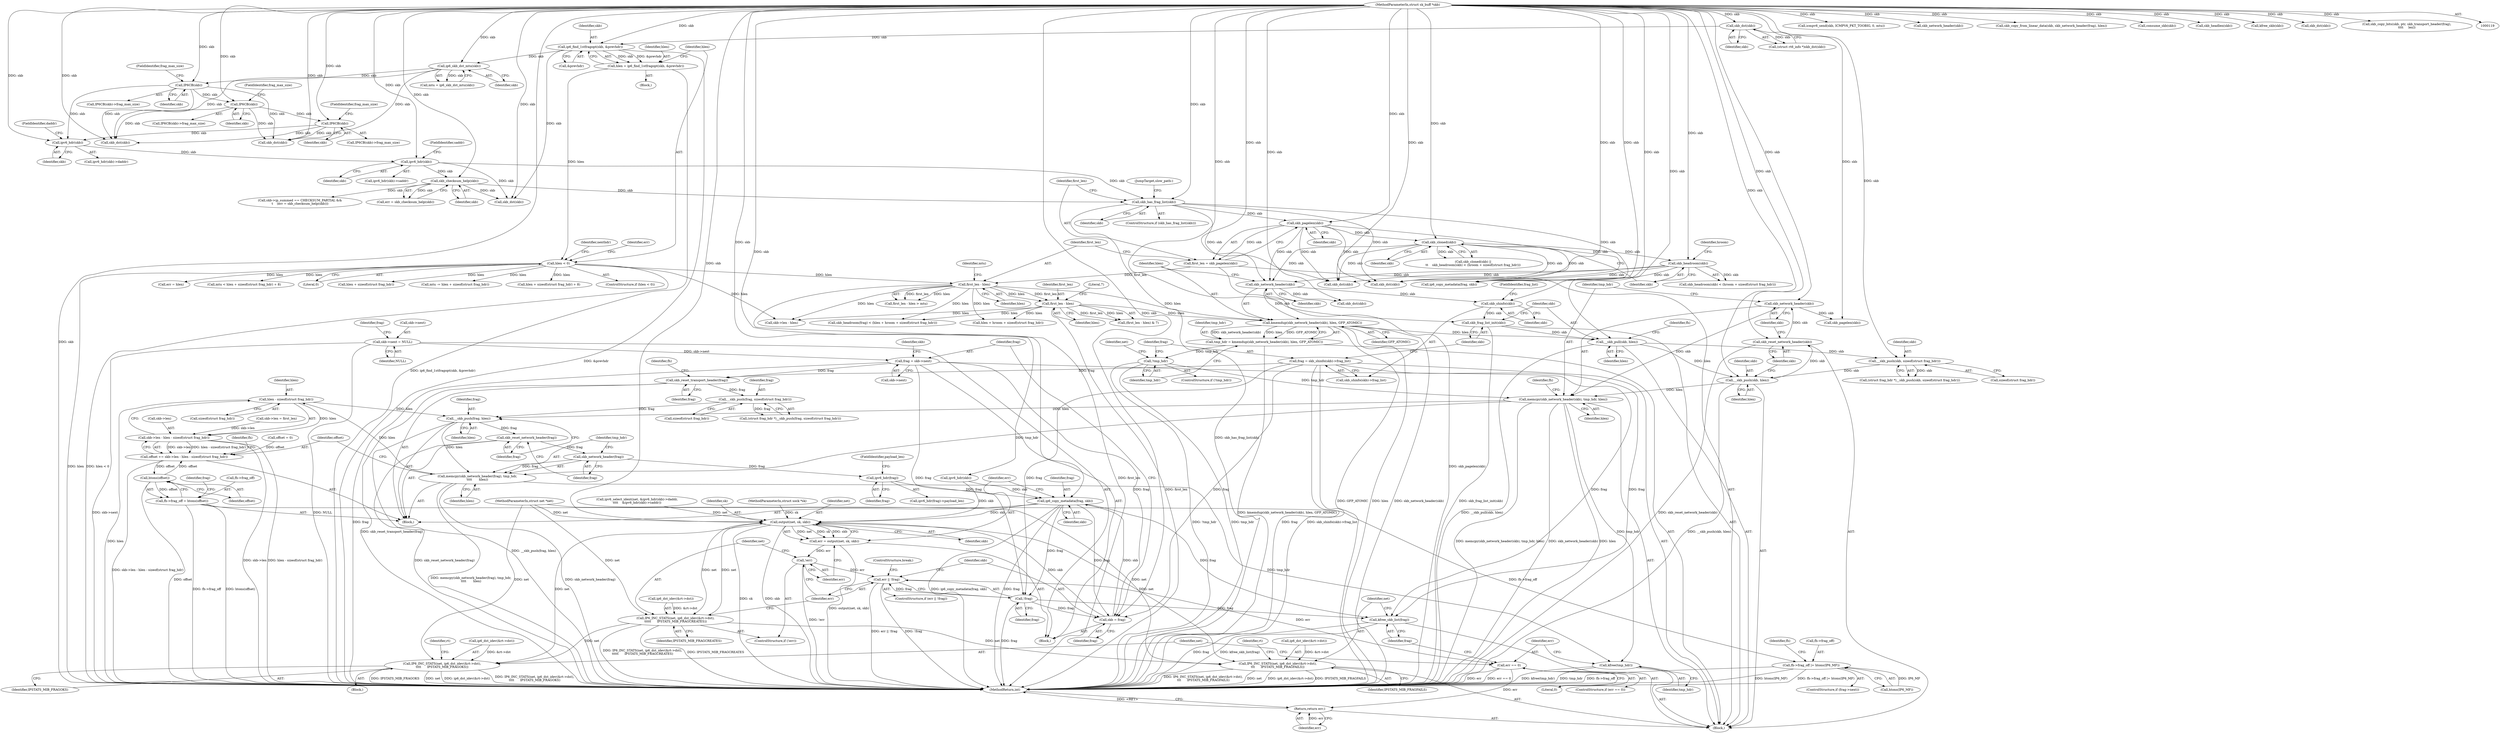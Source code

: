 digraph "0_linux_2423496af35d94a87156b063ea5cedffc10a70a1_0@API" {
"1000546" [label="(Call,hlen - sizeof(struct frag_hdr))"];
"1000535" [label="(Call,memcpy(skb_network_header(frag), tmp_hdr,\n\t\t\t\t       hlen))"];
"1000536" [label="(Call,skb_network_header(frag))"];
"1000533" [label="(Call,skb_reset_network_header(frag))"];
"1000530" [label="(Call,__skb_push(frag, hlen))"];
"1000526" [label="(Call,__skb_push(frag, sizeof(struct frag_hdr)))"];
"1000520" [label="(Call,skb_reset_transport_header(frag))"];
"1000622" [label="(Call,frag = skb->next)"];
"1000627" [label="(Call,skb->next = NULL)"];
"1000428" [label="(Call,frag = skb_shinfo(skb)->frag_list)"];
"1000546" [label="(Call,hlen - sizeof(struct frag_hdr))"];
"1000452" [label="(Call,memcpy(skb_network_header(skb), tmp_hdr, hlen))"];
"1000453" [label="(Call,skb_network_header(skb))"];
"1000450" [label="(Call,skb_reset_network_header(skb))"];
"1000447" [label="(Call,__skb_push(skb, hlen))"];
"1000443" [label="(Call,__skb_push(skb, sizeof(struct frag_hdr)))"];
"1000436" [label="(Call,__skb_pull(skb, hlen))"];
"1000434" [label="(Call,skb_frag_list_init(skb))"];
"1000431" [label="(Call,skb_shinfo(skb))"];
"1000409" [label="(Call,skb_network_header(skb))"];
"1000309" [label="(Call,skb_pagelen(skb))"];
"1000303" [label="(Call,skb_has_frag_list(skb))"];
"1000291" [label="(Call,skb_checksum_help(skb))"];
"1000279" [label="(Call,ipv6_hdr(skb))"];
"1000274" [label="(Call,ipv6_hdr(skb))"];
"1000224" [label="(Call,IP6CB(skb))"];
"1000216" [label="(Call,IP6CB(skb))"];
"1000209" [label="(Call,IP6CB(skb))"];
"1000192" [label="(Call,ip6_skb_dst_mtu(skb))"];
"1000173" [label="(Call,ip6_find_1stfragopt(skb, &prevhdr))"];
"1000131" [label="(Call,skb_dst(skb))"];
"1000122" [label="(MethodParameterIn,struct sk_buff *skb)"];
"1000329" [label="(Call,skb_headroom(skb))"];
"1000326" [label="(Call,skb_cloned(skb))"];
"1000408" [label="(Call,kmemdup(skb_network_header(skb), hlen, GFP_ATOMIC))"];
"1000321" [label="(Call,first_len - hlen)"];
"1000315" [label="(Call,first_len - hlen)"];
"1000307" [label="(Call,first_len = skb_pagelen(skb))"];
"1000178" [label="(Call,hlen < 0)"];
"1000171" [label="(Call,hlen = ip6_find_1stfragopt(skb, &prevhdr))"];
"1000414" [label="(Call,!tmp_hdr)"];
"1000406" [label="(Call,tmp_hdr = kmemdup(skb_network_header(skb), hlen, GFP_ATOMIC))"];
"1000542" [label="(Call,skb->len - hlen - sizeof(struct frag_hdr))"];
"1000540" [label="(Call,offset += skb->len - hlen - sizeof(struct frag_hdr))"];
"1000564" [label="(Call,htons(offset))"];
"1000560" [label="(Call,fh->frag_off = htons(offset))"];
"1000570" [label="(Call,fh->frag_off |= htons(IP6_MF))"];
"1000632" [label="(Call,kfree(tmp_hdr))"];
"1000583" [label="(Call,ipv6_hdr(frag))"];
"1000593" [label="(Call,ip6_copy_metadata(frag, skb))"];
"1000598" [label="(Call,output(net, sk, skb))"];
"1000596" [label="(Call,err = output(net, sk, skb))"];
"1000603" [label="(Call,!err)"];
"1000614" [label="(Call,err || !frag)"];
"1000635" [label="(Call,err == 0)"];
"1000663" [label="(Return,return err;)"];
"1000605" [label="(Call,IP6_INC_STATS(net, ip6_dst_idev(&rt->dst),\n\t\t\t\t\t      IPSTATS_MIB_FRAGCREATES))"];
"1000639" [label="(Call,IP6_INC_STATS(net, ip6_dst_idev(&rt->dst),\n\t\t\t\t      IPSTATS_MIB_FRAGOKS))"];
"1000653" [label="(Call,IP6_INC_STATS(net, ip6_dst_idev(&rt->dst),\n\t\t\t      IPSTATS_MIB_FRAGFAILS))"];
"1000616" [label="(Call,!frag)"];
"1000619" [label="(Call,skb = frag)"];
"1000651" [label="(Call,kfree_skb_list(frag))"];
"1000432" [label="(Identifier,skb)"];
"1000120" [label="(MethodParameterIn,struct net *net)"];
"1000490" [label="(Call,skb->len = first_len)"];
"1000433" [label="(FieldIdentifier,frag_list)"];
"1000307" [label="(Call,first_len = skb_pagelen(skb))"];
"1000171" [label="(Call,hlen = ip6_find_1stfragopt(skb, &prevhdr))"];
"1000605" [label="(Call,IP6_INC_STATS(net, ip6_dst_idev(&rt->dst),\n\t\t\t\t\t      IPSTATS_MIB_FRAGCREATES))"];
"1000193" [label="(Identifier,skb)"];
"1000638" [label="(Block,)"];
"1000129" [label="(Call,(struct rt6_info *)skb_dst(skb))"];
"1000324" [label="(Literal,7)"];
"1000621" [label="(Identifier,frag)"];
"1000689" [label="(JumpTarget,slow_path:)"];
"1000330" [label="(Identifier,skb)"];
"1000327" [label="(Identifier,skb)"];
"1000606" [label="(Identifier,net)"];
"1000440" [label="(Identifier,fh)"];
"1000302" [label="(ControlStructure,if (skb_has_frag_list(skb)))"];
"1000634" [label="(ControlStructure,if (err == 0))"];
"1000640" [label="(Identifier,net)"];
"1000564" [label="(Call,htons(offset))"];
"1000532" [label="(Identifier,hlen)"];
"1000448" [label="(Identifier,skb)"];
"1000541" [label="(Identifier,offset)"];
"1000537" [label="(Identifier,frag)"];
"1000624" [label="(Call,skb->next)"];
"1000223" [label="(Call,IP6CB(skb)->frag_max_size)"];
"1000218" [label="(FieldIdentifier,frag_max_size)"];
"1000210" [label="(Identifier,skb)"];
"1000932" [label="(Call,icmpv6_send(skb, ICMPV6_PKT_TOOBIG, 0, mtu))"];
"1000406" [label="(Call,tmp_hdr = kmemdup(skb_network_header(skb), hlen, GFP_ATOMIC))"];
"1000415" [label="(Identifier,tmp_hdr)"];
"1000566" [label="(ControlStructure,if (frag->next))"];
"1000431" [label="(Call,skb_shinfo(skb))"];
"1000262" [label="(Call,mtu -= hlen + sizeof(struct frag_hdr))"];
"1000528" [label="(Call,sizeof(struct frag_hdr))"];
"1000255" [label="(Call,hlen + sizeof(struct frag_hdr) + 8)"];
"1000531" [label="(Identifier,frag)"];
"1000523" [label="(Identifier,fh)"];
"1000561" [label="(Call,fh->frag_off)"];
"1000820" [label="(Call,skb_network_header(skb))"];
"1000454" [label="(Identifier,skb)"];
"1000187" [label="(Identifier,nexthdr)"];
"1000636" [label="(Identifier,err)"];
"1000183" [label="(Identifier,err)"];
"1000328" [label="(Call,skb_headroom(skb) < (hroom + sizeof(struct frag_hdr)))"];
"1000807" [label="(Call,skb_copy_from_linear_data(skb, skb_network_header(frag), hlen))"];
"1000354" [label="(Call,skb_headroom(frag) < (hlen + hroom + sizeof(struct frag_hdr)))"];
"1000601" [label="(Identifier,skb)"];
"1000326" [label="(Call,skb_cloned(skb))"];
"1000434" [label="(Call,skb_frag_list_init(skb))"];
"1000538" [label="(Identifier,tmp_hdr)"];
"1000225" [label="(Identifier,skb)"];
"1000527" [label="(Identifier,frag)"];
"1000321" [label="(Call,first_len - hlen)"];
"1000314" [label="(Call,first_len - hlen > mtu)"];
"1000172" [label="(Identifier,hlen)"];
"1000568" [label="(Identifier,frag)"];
"1000215" [label="(Call,IP6CB(skb)->frag_max_size)"];
"1000584" [label="(Identifier,frag)"];
"1000603" [label="(Call,!err)"];
"1000409" [label="(Call,skb_network_header(skb))"];
"1000281" [label="(FieldIdentifier,saddr)"];
"1000320" [label="(Call,(first_len - hlen) & 7)"];
"1000413" [label="(ControlStructure,if (!tmp_hdr))"];
"1000274" [label="(Call,ipv6_hdr(skb))"];
"1000217" [label="(Identifier,skb)"];
"1000600" [label="(Identifier,sk)"];
"1000174" [label="(Identifier,skb)"];
"1000635" [label="(Call,err == 0)"];
"1000641" [label="(Call,ip6_dst_idev(&rt->dst))"];
"1000629" [label="(Identifier,skb)"];
"1000318" [label="(Identifier,mtu)"];
"1000124" [label="(Block,)"];
"1000452" [label="(Call,memcpy(skb_network_header(skb), tmp_hdr, hlen))"];
"1000596" [label="(Call,err = output(net, sk, skb))"];
"1000536" [label="(Call,skb_network_header(frag))"];
"1000435" [label="(Identifier,skb)"];
"1000450" [label="(Call,skb_reset_network_header(skb))"];
"1000903" [label="(Call,skb_dst(skb))"];
"1000273" [label="(Call,ipv6_hdr(skb)->daddr)"];
"1000449" [label="(Identifier,hlen)"];
"1000323" [label="(Identifier,hlen)"];
"1000414" [label="(Call,!tmp_hdr)"];
"1000122" [label="(MethodParameterIn,struct sk_buff *skb)"];
"1000224" [label="(Call,IP6CB(skb))"];
"1000662" [label="(Identifier,rt)"];
"1000543" [label="(Call,skb->len)"];
"1000513" [label="(Identifier,frag)"];
"1000408" [label="(Call,kmemdup(skb_network_header(skb), hlen, GFP_ATOMIC))"];
"1000175" [label="(Call,&prevhdr)"];
"1000929" [label="(Call,skb_dst(skb))"];
"1000178" [label="(Call,hlen < 0)"];
"1000552" [label="(Identifier,fh)"];
"1000304" [label="(Identifier,skb)"];
"1000633" [label="(Identifier,tmp_hdr)"];
"1000597" [label="(Identifier,err)"];
"1000548" [label="(Call,sizeof(struct frag_hdr))"];
"1000762" [label="(Call,ip6_copy_metadata(frag, skb))"];
"1000292" [label="(Identifier,skb)"];
"1000754" [label="(Call,skb_dst(skb))"];
"1000578" [label="(Identifier,fh)"];
"1000275" [label="(Identifier,skb)"];
"1000270" [label="(Call,ipv6_select_ident(net, &ipv6_hdr(skb)->daddr,\n\t\t\t\t    &ipv6_hdr(skb)->saddr))"];
"1000535" [label="(Call,memcpy(skb_network_header(frag), tmp_hdr,\n\t\t\t\t       hlen))"];
"1000526" [label="(Call,__skb_push(frag, sizeof(struct frag_hdr)))"];
"1000521" [label="(Identifier,frag)"];
"1000646" [label="(Identifier,IPSTATS_MIB_FRAGOKS)"];
"1000654" [label="(Identifier,net)"];
"1000520" [label="(Call,skb_reset_transport_header(frag))"];
"1000546" [label="(Call,hlen - sizeof(struct frag_hdr))"];
"1000637" [label="(Literal,0)"];
"1000639" [label="(Call,IP6_INC_STATS(net, ip6_dst_idev(&rt->dst),\n\t\t\t\t      IPSTATS_MIB_FRAGOKS))"];
"1000613" [label="(ControlStructure,if (err || !frag))"];
"1000173" [label="(Call,ip6_find_1stfragopt(skb, &prevhdr))"];
"1000628" [label="(Call,skb->next)"];
"1000437" [label="(Identifier,skb)"];
"1000511" [label="(Block,)"];
"1000648" [label="(Identifier,rt)"];
"1000945" [label="(Call,skb_dst(skb))"];
"1000428" [label="(Call,frag = skb_shinfo(skb)->frag_list)"];
"1000357" [label="(Call,hlen + hroom + sizeof(struct frag_hdr))"];
"1000322" [label="(Identifier,first_len)"];
"1000315" [label="(Call,first_len - hlen)"];
"1000280" [label="(Identifier,skb)"];
"1000514" [label="(Block,)"];
"1000906" [label="(Call,consume_skb(skb))"];
"1000309" [label="(Call,skb_pagelen(skb))"];
"1000447" [label="(Call,__skb_push(skb, hlen))"];
"1000488" [label="(Call,skb_headlen(skb))"];
"1000399" [label="(Call,offset = 0)"];
"1000594" [label="(Identifier,frag)"];
"1000436" [label="(Call,__skb_pull(skb, hlen))"];
"1000316" [label="(Identifier,first_len)"];
"1000622" [label="(Call,frag = skb->next)"];
"1000283" [label="(Call,skb->ip_summed == CHECKSUM_PARTIAL &&\n\t    (err = skb_checksum_help(skb)))"];
"1000305" [label="(Block,)"];
"1000289" [label="(Call,err = skb_checksum_help(skb))"];
"1000430" [label="(Call,skb_shinfo(skb)->frag_list)"];
"1000952" [label="(MethodReturn,int)"];
"1000303" [label="(Call,skb_has_frag_list(skb))"];
"1000451" [label="(Identifier,skb)"];
"1000443" [label="(Call,__skb_push(skb, sizeof(struct frag_hdr)))"];
"1000627" [label="(Call,skb->next = NULL)"];
"1000542" [label="(Call,skb->len - hlen - sizeof(struct frag_hdr))"];
"1000412" [label="(Identifier,GFP_ATOMIC)"];
"1000332" [label="(Identifier,hroom)"];
"1000192" [label="(Call,ip6_skb_dst_mtu(skb))"];
"1000177" [label="(ControlStructure,if (hlen < 0))"];
"1000607" [label="(Call,ip6_dst_idev(&rt->dst))"];
"1000617" [label="(Identifier,frag)"];
"1000438" [label="(Identifier,hlen)"];
"1000480" [label="(Call,skb_pagelen(skb))"];
"1000182" [label="(Call,err = hlen)"];
"1000948" [label="(Call,kfree_skb(skb))"];
"1000595" [label="(Identifier,skb)"];
"1000533" [label="(Call,skb_reset_network_header(frag))"];
"1000453" [label="(Call,skb_network_header(skb))"];
"1000131" [label="(Call,skb_dst(skb))"];
"1000619" [label="(Call,skb = frag)"];
"1000429" [label="(Identifier,frag)"];
"1000444" [label="(Identifier,skb)"];
"1000132" [label="(Identifier,skb)"];
"1000497" [label="(Call,ipv6_hdr(skb))"];
"1000583" [label="(Call,ipv6_hdr(frag))"];
"1000278" [label="(Call,ipv6_hdr(skb)->saddr)"];
"1000632" [label="(Call,kfree(tmp_hdr))"];
"1000582" [label="(Call,ipv6_hdr(frag)->payload_len)"];
"1000540" [label="(Call,offset += skb->len - hlen - sizeof(struct frag_hdr))"];
"1000524" [label="(Call,(struct frag_hdr *)__skb_push(frag, sizeof(struct frag_hdr)))"];
"1000279" [label="(Call,ipv6_hdr(skb))"];
"1000179" [label="(Identifier,hlen)"];
"1000593" [label="(Call,ip6_copy_metadata(frag, skb))"];
"1000612" [label="(Identifier,IPSTATS_MIB_FRAGCREATES)"];
"1000226" [label="(FieldIdentifier,frag_max_size)"];
"1000209" [label="(Call,IP6CB(skb))"];
"1000455" [label="(Identifier,tmp_hdr)"];
"1000445" [label="(Call,sizeof(struct frag_hdr))"];
"1000604" [label="(Identifier,err)"];
"1000459" [label="(Identifier,fh)"];
"1000530" [label="(Call,__skb_push(frag, hlen))"];
"1000325" [label="(Call,skb_cloned(skb) ||\n\t\t    skb_headroom(skb) < (hroom + sizeof(struct frag_hdr)))"];
"1000456" [label="(Identifier,hlen)"];
"1000631" [label="(Identifier,NULL)"];
"1000651" [label="(Call,kfree_skb_list(frag))"];
"1000539" [label="(Identifier,hlen)"];
"1000570" [label="(Call,fh->frag_off |= htons(IP6_MF))"];
"1000614" [label="(Call,err || !frag)"];
"1000308" [label="(Identifier,first_len)"];
"1000121" [label="(MethodParameterIn,struct sock *sk)"];
"1000211" [label="(FieldIdentifier,frag_max_size)"];
"1000253" [label="(Call,mtu < hlen + sizeof(struct frag_hdr) + 8)"];
"1000616" [label="(Call,!frag)"];
"1000291" [label="(Call,skb_checksum_help(skb))"];
"1000602" [label="(ControlStructure,if (!err))"];
"1000618" [label="(ControlStructure,break;)"];
"1000652" [label="(Identifier,frag)"];
"1000599" [label="(Identifier,net)"];
"1000574" [label="(Call,htons(IP6_MF))"];
"1000664" [label="(Identifier,err)"];
"1000208" [label="(Call,IP6CB(skb)->frag_max_size)"];
"1000329" [label="(Call,skb_headroom(skb))"];
"1000317" [label="(Identifier,hlen)"];
"1000660" [label="(Identifier,IPSTATS_MIB_FRAGFAILS)"];
"1000180" [label="(Literal,0)"];
"1000620" [label="(Identifier,skb)"];
"1000276" [label="(FieldIdentifier,daddr)"];
"1000897" [label="(Call,skb_dst(skb))"];
"1000410" [label="(Identifier,skb)"];
"1000571" [label="(Call,fh->frag_off)"];
"1000216" [label="(Call,IP6CB(skb))"];
"1000441" [label="(Call,(struct frag_hdr *)__skb_push(skb, sizeof(struct frag_hdr)))"];
"1000264" [label="(Call,hlen + sizeof(struct frag_hdr))"];
"1000190" [label="(Call,mtu = ip6_skb_dst_mtu(skb))"];
"1000917" [label="(Call,skb_dst(skb))"];
"1000655" [label="(Call,ip6_dst_idev(&rt->dst))"];
"1000418" [label="(Identifier,net)"];
"1000310" [label="(Identifier,skb)"];
"1000407" [label="(Identifier,tmp_hdr)"];
"1000565" [label="(Identifier,offset)"];
"1000534" [label="(Identifier,frag)"];
"1000560" [label="(Call,fh->frag_off = htons(offset))"];
"1000663" [label="(Return,return err;)"];
"1000547" [label="(Identifier,hlen)"];
"1000692" [label="(Call,skb->len - hlen)"];
"1000623" [label="(Identifier,frag)"];
"1000585" [label="(FieldIdentifier,payload_len)"];
"1000615" [label="(Identifier,err)"];
"1000842" [label="(Call,skb_copy_bits(skb, ptr, skb_transport_header(frag),\n\t\t\t\t     len))"];
"1000420" [label="(Call,skb_dst(skb))"];
"1000653" [label="(Call,IP6_INC_STATS(net, ip6_dst_idev(&rt->dst),\n\t\t\t      IPSTATS_MIB_FRAGFAILS))"];
"1000598" [label="(Call,output(net, sk, skb))"];
"1000411" [label="(Identifier,hlen)"];
"1000546" -> "1000542"  [label="AST: "];
"1000546" -> "1000548"  [label="CFG: "];
"1000547" -> "1000546"  [label="AST: "];
"1000548" -> "1000546"  [label="AST: "];
"1000542" -> "1000546"  [label="CFG: "];
"1000546" -> "1000952"  [label="DDG: hlen"];
"1000546" -> "1000530"  [label="DDG: hlen"];
"1000546" -> "1000542"  [label="DDG: hlen"];
"1000535" -> "1000546"  [label="DDG: hlen"];
"1000535" -> "1000514"  [label="AST: "];
"1000535" -> "1000539"  [label="CFG: "];
"1000536" -> "1000535"  [label="AST: "];
"1000538" -> "1000535"  [label="AST: "];
"1000539" -> "1000535"  [label="AST: "];
"1000541" -> "1000535"  [label="CFG: "];
"1000535" -> "1000952"  [label="DDG: skb_network_header(frag)"];
"1000535" -> "1000952"  [label="DDG: memcpy(skb_network_header(frag), tmp_hdr,\n\t\t\t\t       hlen)"];
"1000536" -> "1000535"  [label="DDG: frag"];
"1000452" -> "1000535"  [label="DDG: tmp_hdr"];
"1000530" -> "1000535"  [label="DDG: hlen"];
"1000535" -> "1000632"  [label="DDG: tmp_hdr"];
"1000536" -> "1000537"  [label="CFG: "];
"1000537" -> "1000536"  [label="AST: "];
"1000538" -> "1000536"  [label="CFG: "];
"1000533" -> "1000536"  [label="DDG: frag"];
"1000536" -> "1000583"  [label="DDG: frag"];
"1000533" -> "1000514"  [label="AST: "];
"1000533" -> "1000534"  [label="CFG: "];
"1000534" -> "1000533"  [label="AST: "];
"1000537" -> "1000533"  [label="CFG: "];
"1000533" -> "1000952"  [label="DDG: skb_reset_network_header(frag)"];
"1000530" -> "1000533"  [label="DDG: frag"];
"1000530" -> "1000514"  [label="AST: "];
"1000530" -> "1000532"  [label="CFG: "];
"1000531" -> "1000530"  [label="AST: "];
"1000532" -> "1000530"  [label="AST: "];
"1000534" -> "1000530"  [label="CFG: "];
"1000530" -> "1000952"  [label="DDG: __skb_push(frag, hlen)"];
"1000526" -> "1000530"  [label="DDG: frag"];
"1000452" -> "1000530"  [label="DDG: hlen"];
"1000526" -> "1000524"  [label="AST: "];
"1000526" -> "1000528"  [label="CFG: "];
"1000527" -> "1000526"  [label="AST: "];
"1000528" -> "1000526"  [label="AST: "];
"1000524" -> "1000526"  [label="CFG: "];
"1000526" -> "1000524"  [label="DDG: frag"];
"1000520" -> "1000526"  [label="DDG: frag"];
"1000520" -> "1000514"  [label="AST: "];
"1000520" -> "1000521"  [label="CFG: "];
"1000521" -> "1000520"  [label="AST: "];
"1000523" -> "1000520"  [label="CFG: "];
"1000520" -> "1000952"  [label="DDG: skb_reset_transport_header(frag)"];
"1000622" -> "1000520"  [label="DDG: frag"];
"1000428" -> "1000520"  [label="DDG: frag"];
"1000622" -> "1000511"  [label="AST: "];
"1000622" -> "1000624"  [label="CFG: "];
"1000623" -> "1000622"  [label="AST: "];
"1000624" -> "1000622"  [label="AST: "];
"1000629" -> "1000622"  [label="CFG: "];
"1000622" -> "1000952"  [label="DDG: frag"];
"1000622" -> "1000616"  [label="DDG: frag"];
"1000622" -> "1000619"  [label="DDG: frag"];
"1000627" -> "1000622"  [label="DDG: skb->next"];
"1000622" -> "1000651"  [label="DDG: frag"];
"1000627" -> "1000511"  [label="AST: "];
"1000627" -> "1000631"  [label="CFG: "];
"1000628" -> "1000627"  [label="AST: "];
"1000631" -> "1000627"  [label="AST: "];
"1000513" -> "1000627"  [label="CFG: "];
"1000627" -> "1000952"  [label="DDG: NULL"];
"1000627" -> "1000952"  [label="DDG: skb->next"];
"1000428" -> "1000305"  [label="AST: "];
"1000428" -> "1000430"  [label="CFG: "];
"1000429" -> "1000428"  [label="AST: "];
"1000430" -> "1000428"  [label="AST: "];
"1000435" -> "1000428"  [label="CFG: "];
"1000428" -> "1000952"  [label="DDG: skb_shinfo(skb)->frag_list"];
"1000428" -> "1000952"  [label="DDG: frag"];
"1000428" -> "1000616"  [label="DDG: frag"];
"1000428" -> "1000619"  [label="DDG: frag"];
"1000428" -> "1000651"  [label="DDG: frag"];
"1000452" -> "1000305"  [label="AST: "];
"1000452" -> "1000456"  [label="CFG: "];
"1000453" -> "1000452"  [label="AST: "];
"1000455" -> "1000452"  [label="AST: "];
"1000456" -> "1000452"  [label="AST: "];
"1000459" -> "1000452"  [label="CFG: "];
"1000452" -> "1000952"  [label="DDG: memcpy(skb_network_header(skb), tmp_hdr, hlen)"];
"1000452" -> "1000952"  [label="DDG: skb_network_header(skb)"];
"1000452" -> "1000952"  [label="DDG: hlen"];
"1000453" -> "1000452"  [label="DDG: skb"];
"1000414" -> "1000452"  [label="DDG: tmp_hdr"];
"1000447" -> "1000452"  [label="DDG: hlen"];
"1000452" -> "1000632"  [label="DDG: tmp_hdr"];
"1000453" -> "1000454"  [label="CFG: "];
"1000454" -> "1000453"  [label="AST: "];
"1000455" -> "1000453"  [label="CFG: "];
"1000450" -> "1000453"  [label="DDG: skb"];
"1000122" -> "1000453"  [label="DDG: skb"];
"1000453" -> "1000480"  [label="DDG: skb"];
"1000450" -> "1000305"  [label="AST: "];
"1000450" -> "1000451"  [label="CFG: "];
"1000451" -> "1000450"  [label="AST: "];
"1000454" -> "1000450"  [label="CFG: "];
"1000450" -> "1000952"  [label="DDG: skb_reset_network_header(skb)"];
"1000447" -> "1000450"  [label="DDG: skb"];
"1000122" -> "1000450"  [label="DDG: skb"];
"1000447" -> "1000305"  [label="AST: "];
"1000447" -> "1000449"  [label="CFG: "];
"1000448" -> "1000447"  [label="AST: "];
"1000449" -> "1000447"  [label="AST: "];
"1000451" -> "1000447"  [label="CFG: "];
"1000447" -> "1000952"  [label="DDG: __skb_push(skb, hlen)"];
"1000443" -> "1000447"  [label="DDG: skb"];
"1000122" -> "1000447"  [label="DDG: skb"];
"1000436" -> "1000447"  [label="DDG: hlen"];
"1000443" -> "1000441"  [label="AST: "];
"1000443" -> "1000445"  [label="CFG: "];
"1000444" -> "1000443"  [label="AST: "];
"1000445" -> "1000443"  [label="AST: "];
"1000441" -> "1000443"  [label="CFG: "];
"1000443" -> "1000441"  [label="DDG: skb"];
"1000436" -> "1000443"  [label="DDG: skb"];
"1000122" -> "1000443"  [label="DDG: skb"];
"1000436" -> "1000305"  [label="AST: "];
"1000436" -> "1000438"  [label="CFG: "];
"1000437" -> "1000436"  [label="AST: "];
"1000438" -> "1000436"  [label="AST: "];
"1000440" -> "1000436"  [label="CFG: "];
"1000436" -> "1000952"  [label="DDG: __skb_pull(skb, hlen)"];
"1000434" -> "1000436"  [label="DDG: skb"];
"1000122" -> "1000436"  [label="DDG: skb"];
"1000408" -> "1000436"  [label="DDG: hlen"];
"1000434" -> "1000305"  [label="AST: "];
"1000434" -> "1000435"  [label="CFG: "];
"1000435" -> "1000434"  [label="AST: "];
"1000437" -> "1000434"  [label="CFG: "];
"1000434" -> "1000952"  [label="DDG: skb_frag_list_init(skb)"];
"1000431" -> "1000434"  [label="DDG: skb"];
"1000122" -> "1000434"  [label="DDG: skb"];
"1000431" -> "1000430"  [label="AST: "];
"1000431" -> "1000432"  [label="CFG: "];
"1000432" -> "1000431"  [label="AST: "];
"1000433" -> "1000431"  [label="CFG: "];
"1000409" -> "1000431"  [label="DDG: skb"];
"1000122" -> "1000431"  [label="DDG: skb"];
"1000409" -> "1000408"  [label="AST: "];
"1000409" -> "1000410"  [label="CFG: "];
"1000410" -> "1000409"  [label="AST: "];
"1000411" -> "1000409"  [label="CFG: "];
"1000409" -> "1000408"  [label="DDG: skb"];
"1000309" -> "1000409"  [label="DDG: skb"];
"1000329" -> "1000409"  [label="DDG: skb"];
"1000326" -> "1000409"  [label="DDG: skb"];
"1000122" -> "1000409"  [label="DDG: skb"];
"1000409" -> "1000420"  [label="DDG: skb"];
"1000309" -> "1000307"  [label="AST: "];
"1000309" -> "1000310"  [label="CFG: "];
"1000310" -> "1000309"  [label="AST: "];
"1000307" -> "1000309"  [label="CFG: "];
"1000309" -> "1000307"  [label="DDG: skb"];
"1000303" -> "1000309"  [label="DDG: skb"];
"1000122" -> "1000309"  [label="DDG: skb"];
"1000309" -> "1000326"  [label="DDG: skb"];
"1000309" -> "1000754"  [label="DDG: skb"];
"1000309" -> "1000762"  [label="DDG: skb"];
"1000309" -> "1000903"  [label="DDG: skb"];
"1000303" -> "1000302"  [label="AST: "];
"1000303" -> "1000304"  [label="CFG: "];
"1000304" -> "1000303"  [label="AST: "];
"1000308" -> "1000303"  [label="CFG: "];
"1000689" -> "1000303"  [label="CFG: "];
"1000303" -> "1000952"  [label="DDG: skb_has_frag_list(skb)"];
"1000291" -> "1000303"  [label="DDG: skb"];
"1000279" -> "1000303"  [label="DDG: skb"];
"1000122" -> "1000303"  [label="DDG: skb"];
"1000303" -> "1000754"  [label="DDG: skb"];
"1000303" -> "1000762"  [label="DDG: skb"];
"1000303" -> "1000903"  [label="DDG: skb"];
"1000291" -> "1000289"  [label="AST: "];
"1000291" -> "1000292"  [label="CFG: "];
"1000292" -> "1000291"  [label="AST: "];
"1000289" -> "1000291"  [label="CFG: "];
"1000291" -> "1000283"  [label="DDG: skb"];
"1000291" -> "1000289"  [label="DDG: skb"];
"1000279" -> "1000291"  [label="DDG: skb"];
"1000122" -> "1000291"  [label="DDG: skb"];
"1000291" -> "1000945"  [label="DDG: skb"];
"1000279" -> "1000278"  [label="AST: "];
"1000279" -> "1000280"  [label="CFG: "];
"1000280" -> "1000279"  [label="AST: "];
"1000281" -> "1000279"  [label="CFG: "];
"1000274" -> "1000279"  [label="DDG: skb"];
"1000122" -> "1000279"  [label="DDG: skb"];
"1000279" -> "1000945"  [label="DDG: skb"];
"1000274" -> "1000273"  [label="AST: "];
"1000274" -> "1000275"  [label="CFG: "];
"1000275" -> "1000274"  [label="AST: "];
"1000276" -> "1000274"  [label="CFG: "];
"1000224" -> "1000274"  [label="DDG: skb"];
"1000209" -> "1000274"  [label="DDG: skb"];
"1000122" -> "1000274"  [label="DDG: skb"];
"1000224" -> "1000223"  [label="AST: "];
"1000224" -> "1000225"  [label="CFG: "];
"1000225" -> "1000224"  [label="AST: "];
"1000226" -> "1000224"  [label="CFG: "];
"1000216" -> "1000224"  [label="DDG: skb"];
"1000122" -> "1000224"  [label="DDG: skb"];
"1000224" -> "1000917"  [label="DDG: skb"];
"1000224" -> "1000929"  [label="DDG: skb"];
"1000216" -> "1000215"  [label="AST: "];
"1000216" -> "1000217"  [label="CFG: "];
"1000217" -> "1000216"  [label="AST: "];
"1000218" -> "1000216"  [label="CFG: "];
"1000209" -> "1000216"  [label="DDG: skb"];
"1000122" -> "1000216"  [label="DDG: skb"];
"1000216" -> "1000917"  [label="DDG: skb"];
"1000216" -> "1000929"  [label="DDG: skb"];
"1000209" -> "1000208"  [label="AST: "];
"1000209" -> "1000210"  [label="CFG: "];
"1000210" -> "1000209"  [label="AST: "];
"1000211" -> "1000209"  [label="CFG: "];
"1000192" -> "1000209"  [label="DDG: skb"];
"1000122" -> "1000209"  [label="DDG: skb"];
"1000209" -> "1000917"  [label="DDG: skb"];
"1000209" -> "1000929"  [label="DDG: skb"];
"1000192" -> "1000190"  [label="AST: "];
"1000192" -> "1000193"  [label="CFG: "];
"1000193" -> "1000192"  [label="AST: "];
"1000190" -> "1000192"  [label="CFG: "];
"1000192" -> "1000190"  [label="DDG: skb"];
"1000173" -> "1000192"  [label="DDG: skb"];
"1000122" -> "1000192"  [label="DDG: skb"];
"1000192" -> "1000917"  [label="DDG: skb"];
"1000192" -> "1000929"  [label="DDG: skb"];
"1000173" -> "1000171"  [label="AST: "];
"1000173" -> "1000175"  [label="CFG: "];
"1000174" -> "1000173"  [label="AST: "];
"1000175" -> "1000173"  [label="AST: "];
"1000171" -> "1000173"  [label="CFG: "];
"1000173" -> "1000952"  [label="DDG: &prevhdr"];
"1000173" -> "1000171"  [label="DDG: skb"];
"1000173" -> "1000171"  [label="DDG: &prevhdr"];
"1000131" -> "1000173"  [label="DDG: skb"];
"1000122" -> "1000173"  [label="DDG: skb"];
"1000173" -> "1000945"  [label="DDG: skb"];
"1000131" -> "1000129"  [label="AST: "];
"1000131" -> "1000132"  [label="CFG: "];
"1000132" -> "1000131"  [label="AST: "];
"1000129" -> "1000131"  [label="CFG: "];
"1000131" -> "1000129"  [label="DDG: skb"];
"1000122" -> "1000131"  [label="DDG: skb"];
"1000122" -> "1000119"  [label="AST: "];
"1000122" -> "1000952"  [label="DDG: skb"];
"1000122" -> "1000326"  [label="DDG: skb"];
"1000122" -> "1000329"  [label="DDG: skb"];
"1000122" -> "1000420"  [label="DDG: skb"];
"1000122" -> "1000480"  [label="DDG: skb"];
"1000122" -> "1000488"  [label="DDG: skb"];
"1000122" -> "1000497"  [label="DDG: skb"];
"1000122" -> "1000593"  [label="DDG: skb"];
"1000122" -> "1000598"  [label="DDG: skb"];
"1000122" -> "1000619"  [label="DDG: skb"];
"1000122" -> "1000754"  [label="DDG: skb"];
"1000122" -> "1000762"  [label="DDG: skb"];
"1000122" -> "1000807"  [label="DDG: skb"];
"1000122" -> "1000820"  [label="DDG: skb"];
"1000122" -> "1000842"  [label="DDG: skb"];
"1000122" -> "1000897"  [label="DDG: skb"];
"1000122" -> "1000903"  [label="DDG: skb"];
"1000122" -> "1000906"  [label="DDG: skb"];
"1000122" -> "1000917"  [label="DDG: skb"];
"1000122" -> "1000929"  [label="DDG: skb"];
"1000122" -> "1000932"  [label="DDG: skb"];
"1000122" -> "1000945"  [label="DDG: skb"];
"1000122" -> "1000948"  [label="DDG: skb"];
"1000329" -> "1000328"  [label="AST: "];
"1000329" -> "1000330"  [label="CFG: "];
"1000330" -> "1000329"  [label="AST: "];
"1000332" -> "1000329"  [label="CFG: "];
"1000329" -> "1000328"  [label="DDG: skb"];
"1000326" -> "1000329"  [label="DDG: skb"];
"1000329" -> "1000754"  [label="DDG: skb"];
"1000329" -> "1000762"  [label="DDG: skb"];
"1000329" -> "1000903"  [label="DDG: skb"];
"1000326" -> "1000325"  [label="AST: "];
"1000326" -> "1000327"  [label="CFG: "];
"1000327" -> "1000326"  [label="AST: "];
"1000330" -> "1000326"  [label="CFG: "];
"1000325" -> "1000326"  [label="CFG: "];
"1000326" -> "1000325"  [label="DDG: skb"];
"1000326" -> "1000754"  [label="DDG: skb"];
"1000326" -> "1000762"  [label="DDG: skb"];
"1000326" -> "1000903"  [label="DDG: skb"];
"1000408" -> "1000406"  [label="AST: "];
"1000408" -> "1000412"  [label="CFG: "];
"1000411" -> "1000408"  [label="AST: "];
"1000412" -> "1000408"  [label="AST: "];
"1000406" -> "1000408"  [label="CFG: "];
"1000408" -> "1000952"  [label="DDG: hlen"];
"1000408" -> "1000952"  [label="DDG: skb_network_header(skb)"];
"1000408" -> "1000952"  [label="DDG: GFP_ATOMIC"];
"1000408" -> "1000406"  [label="DDG: skb_network_header(skb)"];
"1000408" -> "1000406"  [label="DDG: hlen"];
"1000408" -> "1000406"  [label="DDG: GFP_ATOMIC"];
"1000321" -> "1000408"  [label="DDG: hlen"];
"1000315" -> "1000408"  [label="DDG: hlen"];
"1000321" -> "1000320"  [label="AST: "];
"1000321" -> "1000323"  [label="CFG: "];
"1000322" -> "1000321"  [label="AST: "];
"1000323" -> "1000321"  [label="AST: "];
"1000324" -> "1000321"  [label="CFG: "];
"1000321" -> "1000952"  [label="DDG: first_len"];
"1000321" -> "1000320"  [label="DDG: first_len"];
"1000321" -> "1000320"  [label="DDG: hlen"];
"1000315" -> "1000321"  [label="DDG: first_len"];
"1000315" -> "1000321"  [label="DDG: hlen"];
"1000321" -> "1000354"  [label="DDG: hlen"];
"1000321" -> "1000357"  [label="DDG: hlen"];
"1000321" -> "1000692"  [label="DDG: hlen"];
"1000315" -> "1000314"  [label="AST: "];
"1000315" -> "1000317"  [label="CFG: "];
"1000316" -> "1000315"  [label="AST: "];
"1000317" -> "1000315"  [label="AST: "];
"1000318" -> "1000315"  [label="CFG: "];
"1000315" -> "1000952"  [label="DDG: first_len"];
"1000315" -> "1000314"  [label="DDG: first_len"];
"1000315" -> "1000314"  [label="DDG: hlen"];
"1000307" -> "1000315"  [label="DDG: first_len"];
"1000178" -> "1000315"  [label="DDG: hlen"];
"1000315" -> "1000354"  [label="DDG: hlen"];
"1000315" -> "1000357"  [label="DDG: hlen"];
"1000315" -> "1000692"  [label="DDG: hlen"];
"1000307" -> "1000305"  [label="AST: "];
"1000308" -> "1000307"  [label="AST: "];
"1000316" -> "1000307"  [label="CFG: "];
"1000307" -> "1000952"  [label="DDG: skb_pagelen(skb)"];
"1000178" -> "1000177"  [label="AST: "];
"1000178" -> "1000180"  [label="CFG: "];
"1000179" -> "1000178"  [label="AST: "];
"1000180" -> "1000178"  [label="AST: "];
"1000183" -> "1000178"  [label="CFG: "];
"1000187" -> "1000178"  [label="CFG: "];
"1000178" -> "1000952"  [label="DDG: hlen < 0"];
"1000178" -> "1000952"  [label="DDG: hlen"];
"1000171" -> "1000178"  [label="DDG: hlen"];
"1000178" -> "1000182"  [label="DDG: hlen"];
"1000178" -> "1000253"  [label="DDG: hlen"];
"1000178" -> "1000255"  [label="DDG: hlen"];
"1000178" -> "1000262"  [label="DDG: hlen"];
"1000178" -> "1000264"  [label="DDG: hlen"];
"1000178" -> "1000692"  [label="DDG: hlen"];
"1000171" -> "1000124"  [label="AST: "];
"1000172" -> "1000171"  [label="AST: "];
"1000179" -> "1000171"  [label="CFG: "];
"1000171" -> "1000952"  [label="DDG: ip6_find_1stfragopt(skb, &prevhdr)"];
"1000414" -> "1000413"  [label="AST: "];
"1000414" -> "1000415"  [label="CFG: "];
"1000415" -> "1000414"  [label="AST: "];
"1000418" -> "1000414"  [label="CFG: "];
"1000429" -> "1000414"  [label="CFG: "];
"1000414" -> "1000952"  [label="DDG: !tmp_hdr"];
"1000414" -> "1000952"  [label="DDG: tmp_hdr"];
"1000406" -> "1000414"  [label="DDG: tmp_hdr"];
"1000406" -> "1000305"  [label="AST: "];
"1000407" -> "1000406"  [label="AST: "];
"1000415" -> "1000406"  [label="CFG: "];
"1000406" -> "1000952"  [label="DDG: kmemdup(skb_network_header(skb), hlen, GFP_ATOMIC)"];
"1000542" -> "1000540"  [label="AST: "];
"1000543" -> "1000542"  [label="AST: "];
"1000540" -> "1000542"  [label="CFG: "];
"1000542" -> "1000952"  [label="DDG: hlen - sizeof(struct frag_hdr)"];
"1000542" -> "1000952"  [label="DDG: skb->len"];
"1000542" -> "1000540"  [label="DDG: skb->len"];
"1000542" -> "1000540"  [label="DDG: hlen - sizeof(struct frag_hdr)"];
"1000490" -> "1000542"  [label="DDG: skb->len"];
"1000540" -> "1000514"  [label="AST: "];
"1000541" -> "1000540"  [label="AST: "];
"1000552" -> "1000540"  [label="CFG: "];
"1000540" -> "1000952"  [label="DDG: skb->len - hlen - sizeof(struct frag_hdr)"];
"1000399" -> "1000540"  [label="DDG: offset"];
"1000564" -> "1000540"  [label="DDG: offset"];
"1000540" -> "1000564"  [label="DDG: offset"];
"1000564" -> "1000560"  [label="AST: "];
"1000564" -> "1000565"  [label="CFG: "];
"1000565" -> "1000564"  [label="AST: "];
"1000560" -> "1000564"  [label="CFG: "];
"1000564" -> "1000952"  [label="DDG: offset"];
"1000564" -> "1000560"  [label="DDG: offset"];
"1000560" -> "1000514"  [label="AST: "];
"1000561" -> "1000560"  [label="AST: "];
"1000568" -> "1000560"  [label="CFG: "];
"1000560" -> "1000952"  [label="DDG: htons(offset)"];
"1000560" -> "1000952"  [label="DDG: fh->frag_off"];
"1000560" -> "1000570"  [label="DDG: fh->frag_off"];
"1000570" -> "1000566"  [label="AST: "];
"1000570" -> "1000574"  [label="CFG: "];
"1000571" -> "1000570"  [label="AST: "];
"1000574" -> "1000570"  [label="AST: "];
"1000578" -> "1000570"  [label="CFG: "];
"1000570" -> "1000952"  [label="DDG: fh->frag_off"];
"1000570" -> "1000952"  [label="DDG: htons(IP6_MF)"];
"1000570" -> "1000952"  [label="DDG: fh->frag_off |= htons(IP6_MF)"];
"1000574" -> "1000570"  [label="DDG: IP6_MF"];
"1000632" -> "1000305"  [label="AST: "];
"1000632" -> "1000633"  [label="CFG: "];
"1000633" -> "1000632"  [label="AST: "];
"1000636" -> "1000632"  [label="CFG: "];
"1000632" -> "1000952"  [label="DDG: kfree(tmp_hdr)"];
"1000632" -> "1000952"  [label="DDG: tmp_hdr"];
"1000583" -> "1000582"  [label="AST: "];
"1000583" -> "1000584"  [label="CFG: "];
"1000584" -> "1000583"  [label="AST: "];
"1000585" -> "1000583"  [label="CFG: "];
"1000583" -> "1000593"  [label="DDG: frag"];
"1000593" -> "1000514"  [label="AST: "];
"1000593" -> "1000595"  [label="CFG: "];
"1000594" -> "1000593"  [label="AST: "];
"1000595" -> "1000593"  [label="AST: "];
"1000597" -> "1000593"  [label="CFG: "];
"1000593" -> "1000952"  [label="DDG: frag"];
"1000593" -> "1000952"  [label="DDG: ip6_copy_metadata(frag, skb)"];
"1000497" -> "1000593"  [label="DDG: skb"];
"1000619" -> "1000593"  [label="DDG: skb"];
"1000593" -> "1000598"  [label="DDG: skb"];
"1000593" -> "1000616"  [label="DDG: frag"];
"1000593" -> "1000619"  [label="DDG: frag"];
"1000593" -> "1000651"  [label="DDG: frag"];
"1000598" -> "1000596"  [label="AST: "];
"1000598" -> "1000601"  [label="CFG: "];
"1000599" -> "1000598"  [label="AST: "];
"1000600" -> "1000598"  [label="AST: "];
"1000601" -> "1000598"  [label="AST: "];
"1000596" -> "1000598"  [label="CFG: "];
"1000598" -> "1000952"  [label="DDG: sk"];
"1000598" -> "1000952"  [label="DDG: skb"];
"1000598" -> "1000596"  [label="DDG: net"];
"1000598" -> "1000596"  [label="DDG: sk"];
"1000598" -> "1000596"  [label="DDG: skb"];
"1000605" -> "1000598"  [label="DDG: net"];
"1000270" -> "1000598"  [label="DDG: net"];
"1000120" -> "1000598"  [label="DDG: net"];
"1000121" -> "1000598"  [label="DDG: sk"];
"1000497" -> "1000598"  [label="DDG: skb"];
"1000619" -> "1000598"  [label="DDG: skb"];
"1000598" -> "1000605"  [label="DDG: net"];
"1000598" -> "1000639"  [label="DDG: net"];
"1000598" -> "1000653"  [label="DDG: net"];
"1000596" -> "1000511"  [label="AST: "];
"1000597" -> "1000596"  [label="AST: "];
"1000604" -> "1000596"  [label="CFG: "];
"1000596" -> "1000952"  [label="DDG: output(net, sk, skb)"];
"1000596" -> "1000603"  [label="DDG: err"];
"1000603" -> "1000602"  [label="AST: "];
"1000603" -> "1000604"  [label="CFG: "];
"1000604" -> "1000603"  [label="AST: "];
"1000606" -> "1000603"  [label="CFG: "];
"1000615" -> "1000603"  [label="CFG: "];
"1000603" -> "1000952"  [label="DDG: !err"];
"1000603" -> "1000614"  [label="DDG: err"];
"1000614" -> "1000613"  [label="AST: "];
"1000614" -> "1000615"  [label="CFG: "];
"1000614" -> "1000616"  [label="CFG: "];
"1000615" -> "1000614"  [label="AST: "];
"1000616" -> "1000614"  [label="AST: "];
"1000618" -> "1000614"  [label="CFG: "];
"1000620" -> "1000614"  [label="CFG: "];
"1000614" -> "1000952"  [label="DDG: err || !frag"];
"1000614" -> "1000952"  [label="DDG: !frag"];
"1000616" -> "1000614"  [label="DDG: frag"];
"1000614" -> "1000635"  [label="DDG: err"];
"1000635" -> "1000634"  [label="AST: "];
"1000635" -> "1000637"  [label="CFG: "];
"1000636" -> "1000635"  [label="AST: "];
"1000637" -> "1000635"  [label="AST: "];
"1000640" -> "1000635"  [label="CFG: "];
"1000652" -> "1000635"  [label="CFG: "];
"1000635" -> "1000952"  [label="DDG: err == 0"];
"1000635" -> "1000952"  [label="DDG: err"];
"1000635" -> "1000663"  [label="DDG: err"];
"1000663" -> "1000305"  [label="AST: "];
"1000663" -> "1000664"  [label="CFG: "];
"1000664" -> "1000663"  [label="AST: "];
"1000952" -> "1000663"  [label="CFG: "];
"1000663" -> "1000952"  [label="DDG: <RET>"];
"1000664" -> "1000663"  [label="DDG: err"];
"1000605" -> "1000602"  [label="AST: "];
"1000605" -> "1000612"  [label="CFG: "];
"1000606" -> "1000605"  [label="AST: "];
"1000607" -> "1000605"  [label="AST: "];
"1000612" -> "1000605"  [label="AST: "];
"1000615" -> "1000605"  [label="CFG: "];
"1000605" -> "1000952"  [label="DDG: IP6_INC_STATS(net, ip6_dst_idev(&rt->dst),\n\t\t\t\t\t      IPSTATS_MIB_FRAGCREATES)"];
"1000605" -> "1000952"  [label="DDG: IPSTATS_MIB_FRAGCREATES"];
"1000120" -> "1000605"  [label="DDG: net"];
"1000607" -> "1000605"  [label="DDG: &rt->dst"];
"1000605" -> "1000639"  [label="DDG: net"];
"1000605" -> "1000653"  [label="DDG: net"];
"1000639" -> "1000638"  [label="AST: "];
"1000639" -> "1000646"  [label="CFG: "];
"1000640" -> "1000639"  [label="AST: "];
"1000641" -> "1000639"  [label="AST: "];
"1000646" -> "1000639"  [label="AST: "];
"1000648" -> "1000639"  [label="CFG: "];
"1000639" -> "1000952"  [label="DDG: ip6_dst_idev(&rt->dst)"];
"1000639" -> "1000952"  [label="DDG: IP6_INC_STATS(net, ip6_dst_idev(&rt->dst),\n\t\t\t\t      IPSTATS_MIB_FRAGOKS)"];
"1000639" -> "1000952"  [label="DDG: IPSTATS_MIB_FRAGOKS"];
"1000639" -> "1000952"  [label="DDG: net"];
"1000120" -> "1000639"  [label="DDG: net"];
"1000641" -> "1000639"  [label="DDG: &rt->dst"];
"1000653" -> "1000305"  [label="AST: "];
"1000653" -> "1000660"  [label="CFG: "];
"1000654" -> "1000653"  [label="AST: "];
"1000655" -> "1000653"  [label="AST: "];
"1000660" -> "1000653"  [label="AST: "];
"1000662" -> "1000653"  [label="CFG: "];
"1000653" -> "1000952"  [label="DDG: ip6_dst_idev(&rt->dst)"];
"1000653" -> "1000952"  [label="DDG: IPSTATS_MIB_FRAGFAILS"];
"1000653" -> "1000952"  [label="DDG: IP6_INC_STATS(net, ip6_dst_idev(&rt->dst),\n\t\t\t      IPSTATS_MIB_FRAGFAILS)"];
"1000653" -> "1000952"  [label="DDG: net"];
"1000120" -> "1000653"  [label="DDG: net"];
"1000655" -> "1000653"  [label="DDG: &rt->dst"];
"1000616" -> "1000617"  [label="CFG: "];
"1000617" -> "1000616"  [label="AST: "];
"1000616" -> "1000952"  [label="DDG: frag"];
"1000616" -> "1000619"  [label="DDG: frag"];
"1000616" -> "1000651"  [label="DDG: frag"];
"1000619" -> "1000511"  [label="AST: "];
"1000619" -> "1000621"  [label="CFG: "];
"1000620" -> "1000619"  [label="AST: "];
"1000621" -> "1000619"  [label="AST: "];
"1000623" -> "1000619"  [label="CFG: "];
"1000651" -> "1000305"  [label="AST: "];
"1000651" -> "1000652"  [label="CFG: "];
"1000652" -> "1000651"  [label="AST: "];
"1000654" -> "1000651"  [label="CFG: "];
"1000651" -> "1000952"  [label="DDG: kfree_skb_list(frag)"];
"1000651" -> "1000952"  [label="DDG: frag"];
}
